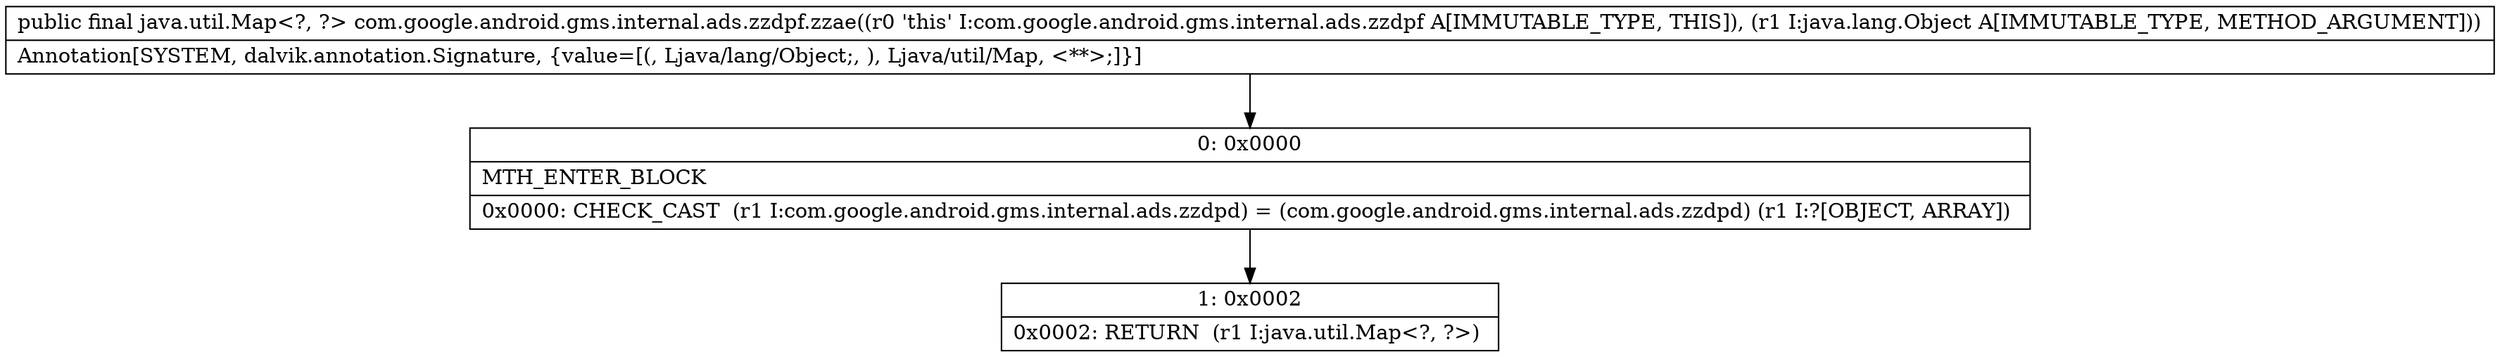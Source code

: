 digraph "CFG forcom.google.android.gms.internal.ads.zzdpf.zzae(Ljava\/lang\/Object;)Ljava\/util\/Map;" {
Node_0 [shape=record,label="{0\:\ 0x0000|MTH_ENTER_BLOCK\l|0x0000: CHECK_CAST  (r1 I:com.google.android.gms.internal.ads.zzdpd) = (com.google.android.gms.internal.ads.zzdpd) (r1 I:?[OBJECT, ARRAY]) \l}"];
Node_1 [shape=record,label="{1\:\ 0x0002|0x0002: RETURN  (r1 I:java.util.Map\<?, ?\>) \l}"];
MethodNode[shape=record,label="{public final java.util.Map\<?, ?\> com.google.android.gms.internal.ads.zzdpf.zzae((r0 'this' I:com.google.android.gms.internal.ads.zzdpf A[IMMUTABLE_TYPE, THIS]), (r1 I:java.lang.Object A[IMMUTABLE_TYPE, METHOD_ARGUMENT]))  | Annotation[SYSTEM, dalvik.annotation.Signature, \{value=[(, Ljava\/lang\/Object;, ), Ljava\/util\/Map, \<**\>;]\}]\l}"];
MethodNode -> Node_0;
Node_0 -> Node_1;
}


